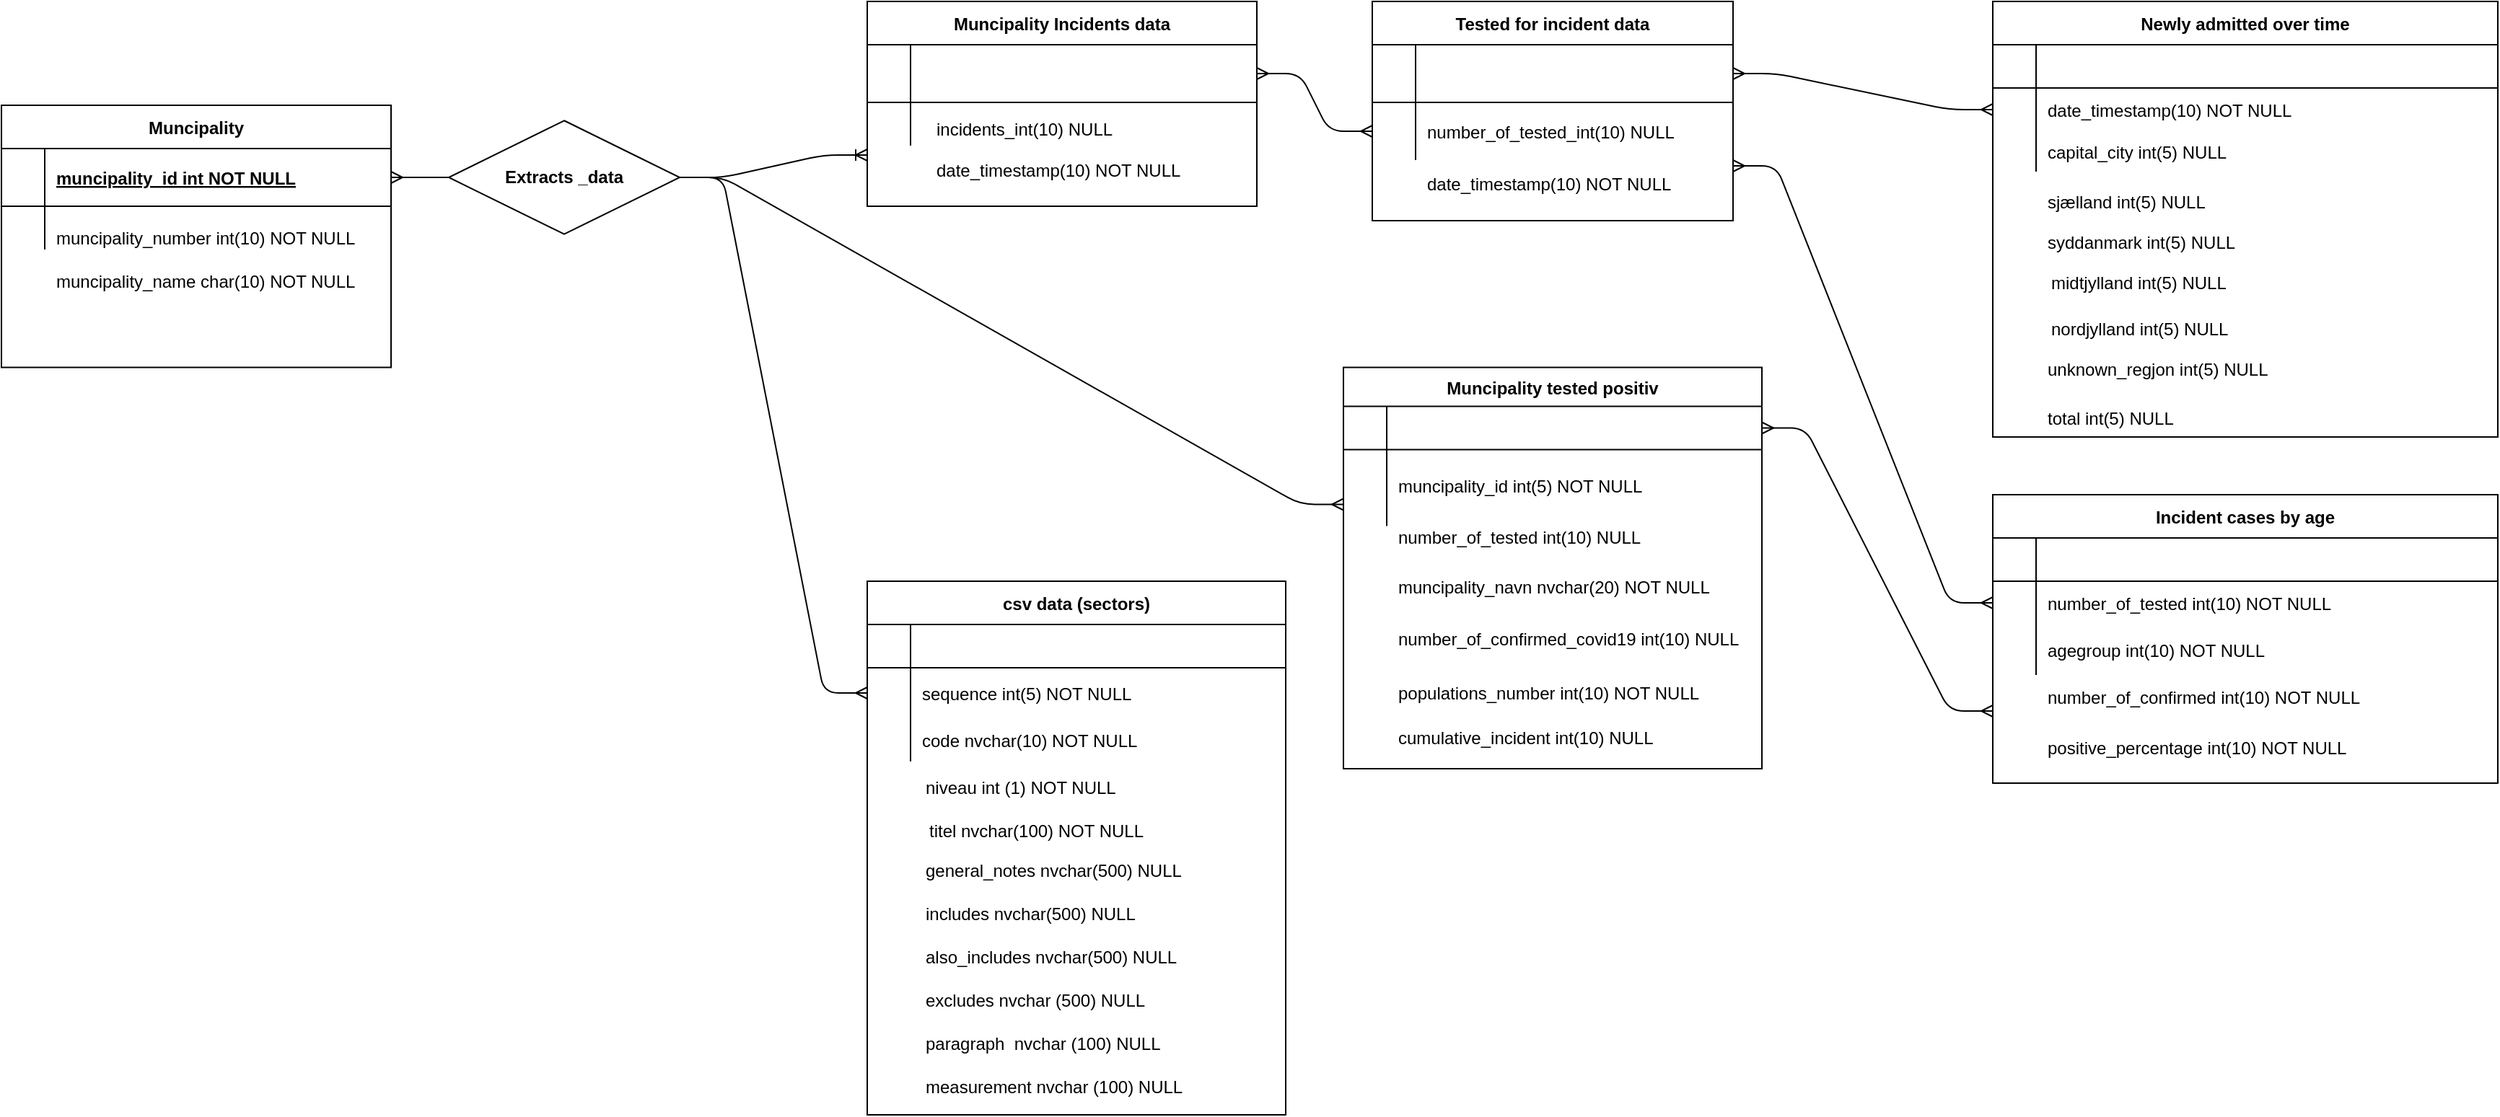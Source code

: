 <mxfile version="14.1.9" type="onedrive"><diagram id="R2lEEEUBdFMjLlhIrx00" name="Page-1"><mxGraphModel dx="2909" dy="1727" grid="1" gridSize="10" guides="1" tooltips="1" connect="1" arrows="1" fold="1" page="1" pageScale="1" pageWidth="850" pageHeight="1100" math="0" shadow="0" extFonts="Permanent Marker^https://fonts.googleapis.com/css?family=Permanent+Marker"><root><mxCell id="0"/><mxCell id="1" parent="0"/><mxCell id="C-vyLk0tnHw3VtMMgP7b-13" value="Incident cases by age" style="shape=table;startSize=30;container=1;collapsible=1;childLayout=tableLayout;fixedRows=1;rowLines=0;fontStyle=1;align=center;resizeLast=1;" parent="1" vertex="1"><mxGeometry x="340" y="-510" width="350" height="200" as="geometry"/></mxCell><mxCell id="C-vyLk0tnHw3VtMMgP7b-14" value="" style="shape=partialRectangle;collapsible=0;dropTarget=0;pointerEvents=0;fillColor=none;points=[[0,0.5],[1,0.5]];portConstraint=eastwest;top=0;left=0;right=0;bottom=1;" parent="C-vyLk0tnHw3VtMMgP7b-13" vertex="1"><mxGeometry y="30" width="350" height="30" as="geometry"/></mxCell><mxCell id="C-vyLk0tnHw3VtMMgP7b-15" value="" style="shape=partialRectangle;overflow=hidden;connectable=0;fillColor=none;top=0;left=0;bottom=0;right=0;fontStyle=1;" parent="C-vyLk0tnHw3VtMMgP7b-14" vertex="1"><mxGeometry width="30" height="30" as="geometry"/></mxCell><mxCell id="C-vyLk0tnHw3VtMMgP7b-16" value="" style="shape=partialRectangle;overflow=hidden;connectable=0;fillColor=none;top=0;left=0;bottom=0;right=0;align=left;spacingLeft=6;fontStyle=5;" parent="C-vyLk0tnHw3VtMMgP7b-14" vertex="1"><mxGeometry x="30" width="320" height="30" as="geometry"/></mxCell><mxCell id="C-vyLk0tnHw3VtMMgP7b-20" value="" style="shape=partialRectangle;collapsible=0;dropTarget=0;pointerEvents=0;fillColor=none;points=[[0,0.5],[1,0.5]];portConstraint=eastwest;top=0;left=0;right=0;bottom=0;" parent="C-vyLk0tnHw3VtMMgP7b-13" vertex="1"><mxGeometry y="60" width="350" height="30" as="geometry"/></mxCell><mxCell id="C-vyLk0tnHw3VtMMgP7b-21" value="" style="shape=partialRectangle;overflow=hidden;connectable=0;fillColor=none;top=0;left=0;bottom=0;right=0;" parent="C-vyLk0tnHw3VtMMgP7b-20" vertex="1"><mxGeometry width="30" height="30" as="geometry"/></mxCell><mxCell id="C-vyLk0tnHw3VtMMgP7b-22" value="" style="shape=partialRectangle;overflow=hidden;connectable=0;fillColor=none;top=0;left=0;bottom=0;right=0;align=left;spacingLeft=6;" parent="C-vyLk0tnHw3VtMMgP7b-20" vertex="1"><mxGeometry x="30" width="320" height="30" as="geometry"/></mxCell><mxCell id="C-vyLk0tnHw3VtMMgP7b-17" value="" style="shape=partialRectangle;collapsible=0;dropTarget=0;pointerEvents=0;fillColor=none;points=[[0,0.5],[1,0.5]];portConstraint=eastwest;top=0;left=0;right=0;bottom=0;" parent="C-vyLk0tnHw3VtMMgP7b-13" vertex="1"><mxGeometry y="90" width="350" height="35" as="geometry"/></mxCell><mxCell id="C-vyLk0tnHw3VtMMgP7b-18" value="" style="shape=partialRectangle;overflow=hidden;connectable=0;fillColor=none;top=0;left=0;bottom=0;right=0;" parent="C-vyLk0tnHw3VtMMgP7b-17" vertex="1"><mxGeometry width="30" height="35" as="geometry"/></mxCell><mxCell id="C-vyLk0tnHw3VtMMgP7b-19" value="agegroup int(10) NOT NULL" style="shape=partialRectangle;overflow=hidden;connectable=0;fillColor=none;top=0;left=0;bottom=0;right=0;align=left;spacingLeft=6;" parent="C-vyLk0tnHw3VtMMgP7b-17" vertex="1"><mxGeometry x="30" width="320" height="35" as="geometry"/></mxCell><mxCell id="ITTuelXoT0mczFN52Blq-16" value="csv data (sectors)" style="shape=table;startSize=30;container=1;collapsible=1;childLayout=tableLayout;fixedRows=1;rowLines=0;fontStyle=1;align=center;resizeLast=1;" parent="1" vertex="1"><mxGeometry x="-440" y="-450" width="290" height="370" as="geometry"><mxRectangle x="590" y="-625" width="190" height="30" as="alternateBounds"/></mxGeometry></mxCell><mxCell id="ITTuelXoT0mczFN52Blq-17" value="" style="shape=partialRectangle;collapsible=0;dropTarget=0;pointerEvents=0;fillColor=none;points=[[0,0.5],[1,0.5]];portConstraint=eastwest;top=0;left=0;right=0;bottom=1;" parent="ITTuelXoT0mczFN52Blq-16" vertex="1"><mxGeometry y="30" width="290" height="30" as="geometry"/></mxCell><mxCell id="ITTuelXoT0mczFN52Blq-18" value="" style="shape=partialRectangle;overflow=hidden;connectable=0;fillColor=none;top=0;left=0;bottom=0;right=0;fontStyle=1;" parent="ITTuelXoT0mczFN52Blq-17" vertex="1"><mxGeometry width="30" height="30" as="geometry"/></mxCell><mxCell id="ITTuelXoT0mczFN52Blq-19" value="" style="shape=partialRectangle;overflow=hidden;connectable=0;fillColor=none;top=0;left=0;bottom=0;right=0;align=left;spacingLeft=6;fontStyle=5;" parent="ITTuelXoT0mczFN52Blq-17" vertex="1"><mxGeometry x="30" width="260" height="30" as="geometry"/></mxCell><mxCell id="ITTuelXoT0mczFN52Blq-20" value="" style="shape=partialRectangle;collapsible=0;dropTarget=0;pointerEvents=0;fillColor=none;points=[[0,0.5],[1,0.5]];portConstraint=eastwest;top=0;left=0;right=0;bottom=0;" parent="ITTuelXoT0mczFN52Blq-16" vertex="1"><mxGeometry y="60" width="290" height="35" as="geometry"/></mxCell><mxCell id="ITTuelXoT0mczFN52Blq-21" value="" style="shape=partialRectangle;overflow=hidden;connectable=0;fillColor=none;top=0;left=0;bottom=0;right=0;" parent="ITTuelXoT0mczFN52Blq-20" vertex="1"><mxGeometry width="30" height="35" as="geometry"/></mxCell><mxCell id="ITTuelXoT0mczFN52Blq-22" value="sequence int(5) NOT NULL" style="shape=partialRectangle;overflow=hidden;connectable=0;fillColor=none;top=0;left=0;bottom=0;right=0;align=left;spacingLeft=6;" parent="ITTuelXoT0mczFN52Blq-20" vertex="1"><mxGeometry x="30" width="260" height="35" as="geometry"/></mxCell><mxCell id="ITTuelXoT0mczFN52Blq-23" value="" style="shape=partialRectangle;collapsible=0;dropTarget=0;pointerEvents=0;fillColor=none;points=[[0,0.5],[1,0.5]];portConstraint=eastwest;top=0;left=0;right=0;bottom=0;" parent="ITTuelXoT0mczFN52Blq-16" vertex="1"><mxGeometry y="95" width="290" height="30" as="geometry"/></mxCell><mxCell id="ITTuelXoT0mczFN52Blq-24" value="" style="shape=partialRectangle;overflow=hidden;connectable=0;fillColor=none;top=0;left=0;bottom=0;right=0;" parent="ITTuelXoT0mczFN52Blq-23" vertex="1"><mxGeometry width="30" height="30" as="geometry"/></mxCell><mxCell id="ITTuelXoT0mczFN52Blq-25" value="code nvchar(10) NOT NULL" style="shape=partialRectangle;overflow=hidden;connectable=0;fillColor=none;top=0;left=0;bottom=0;right=0;align=left;spacingLeft=6;" parent="ITTuelXoT0mczFN52Blq-23" vertex="1"><mxGeometry x="30" width="260" height="30" as="geometry"/></mxCell><mxCell id="ITTuelXoT0mczFN52Blq-36" value="Muncipality Incidents data" style="shape=table;startSize=30;container=1;collapsible=1;childLayout=tableLayout;fixedRows=1;rowLines=0;fontStyle=1;align=center;resizeLast=1;" parent="1" vertex="1"><mxGeometry x="-440" y="-852" width="270" height="142" as="geometry"/></mxCell><mxCell id="ITTuelXoT0mczFN52Blq-37" value="" style="shape=partialRectangle;collapsible=0;dropTarget=0;pointerEvents=0;fillColor=none;points=[[0,0.5],[1,0.5]];portConstraint=eastwest;top=0;left=0;right=0;bottom=1;" parent="ITTuelXoT0mczFN52Blq-36" vertex="1"><mxGeometry y="30" width="270" height="40" as="geometry"/></mxCell><mxCell id="ITTuelXoT0mczFN52Blq-38" value="" style="shape=partialRectangle;overflow=hidden;connectable=0;fillColor=none;top=0;left=0;bottom=0;right=0;fontStyle=1;" parent="ITTuelXoT0mczFN52Blq-37" vertex="1"><mxGeometry width="30" height="40" as="geometry"/></mxCell><mxCell id="ITTuelXoT0mczFN52Blq-39" value="" style="shape=partialRectangle;overflow=hidden;connectable=0;fillColor=none;top=0;left=0;bottom=0;right=0;align=left;spacingLeft=6;fontStyle=5;" parent="ITTuelXoT0mczFN52Blq-37" vertex="1"><mxGeometry x="30" width="240" height="40" as="geometry"/></mxCell><mxCell id="ITTuelXoT0mczFN52Blq-40" value="" style="shape=partialRectangle;collapsible=0;dropTarget=0;pointerEvents=0;fillColor=none;points=[[0,0.5],[1,0.5]];portConstraint=eastwest;top=0;left=0;right=0;bottom=0;" parent="ITTuelXoT0mczFN52Blq-36" vertex="1"><mxGeometry y="70" width="270" height="30" as="geometry"/></mxCell><mxCell id="ITTuelXoT0mczFN52Blq-41" value="" style="shape=partialRectangle;overflow=hidden;connectable=0;fillColor=none;top=0;left=0;bottom=0;right=0;" parent="ITTuelXoT0mczFN52Blq-40" vertex="1"><mxGeometry width="30" height="30" as="geometry"/></mxCell><mxCell id="ITTuelXoT0mczFN52Blq-42" value="" style="shape=partialRectangle;overflow=hidden;connectable=0;fillColor=none;top=0;left=0;bottom=0;right=0;align=left;spacingLeft=6;" parent="ITTuelXoT0mczFN52Blq-40" vertex="1"><mxGeometry x="30" width="240" height="30" as="geometry"/></mxCell><mxCell id="ITTuelXoT0mczFN52Blq-46" value="Muncipality tested positiv" style="shape=table;startSize=27;container=1;collapsible=1;childLayout=tableLayout;fixedRows=1;rowLines=0;fontStyle=1;align=center;resizeLast=1;" parent="1" vertex="1"><mxGeometry x="-110" y="-598.25" width="290" height="278.25" as="geometry"/></mxCell><mxCell id="ITTuelXoT0mczFN52Blq-47" value="" style="shape=partialRectangle;collapsible=0;dropTarget=0;pointerEvents=0;fillColor=none;points=[[0,0.5],[1,0.5]];portConstraint=eastwest;top=0;left=0;right=0;bottom=1;" parent="ITTuelXoT0mczFN52Blq-46" vertex="1"><mxGeometry y="27" width="290" height="30" as="geometry"/></mxCell><mxCell id="ITTuelXoT0mczFN52Blq-48" value="" style="shape=partialRectangle;overflow=hidden;connectable=0;fillColor=none;top=0;left=0;bottom=0;right=0;fontStyle=1;" parent="ITTuelXoT0mczFN52Blq-47" vertex="1"><mxGeometry width="30" height="30" as="geometry"/></mxCell><mxCell id="ITTuelXoT0mczFN52Blq-49" value="" style="shape=partialRectangle;overflow=hidden;connectable=0;fillColor=none;top=0;left=0;bottom=0;right=0;align=left;spacingLeft=6;fontStyle=5;" parent="ITTuelXoT0mczFN52Blq-47" vertex="1"><mxGeometry x="30" width="260" height="30" as="geometry"/></mxCell><mxCell id="ITTuelXoT0mczFN52Blq-53" value="" style="shape=partialRectangle;collapsible=0;dropTarget=0;pointerEvents=0;fillColor=none;points=[[0,0.5],[1,0.5]];portConstraint=eastwest;top=0;left=0;right=0;bottom=0;" parent="ITTuelXoT0mczFN52Blq-46" vertex="1"><mxGeometry y="57" width="290" height="23" as="geometry"/></mxCell><mxCell id="ITTuelXoT0mczFN52Blq-54" value="" style="shape=partialRectangle;overflow=hidden;connectable=0;fillColor=none;top=0;left=0;bottom=0;right=0;" parent="ITTuelXoT0mczFN52Blq-53" vertex="1"><mxGeometry width="30" height="23" as="geometry"/></mxCell><mxCell id="ITTuelXoT0mczFN52Blq-55" value="" style="shape=partialRectangle;overflow=hidden;connectable=0;fillColor=none;top=0;left=0;bottom=0;right=0;align=left;spacingLeft=6;" parent="ITTuelXoT0mczFN52Blq-53" vertex="1"><mxGeometry x="30" width="260" height="23" as="geometry"/></mxCell><mxCell id="ITTuelXoT0mczFN52Blq-50" value="" style="shape=partialRectangle;collapsible=0;dropTarget=0;pointerEvents=0;fillColor=none;points=[[0,0.5],[1,0.5]];portConstraint=eastwest;top=0;left=0;right=0;bottom=0;" parent="ITTuelXoT0mczFN52Blq-46" vertex="1"><mxGeometry y="80" width="290" height="30" as="geometry"/></mxCell><mxCell id="ITTuelXoT0mczFN52Blq-51" value="" style="shape=partialRectangle;overflow=hidden;connectable=0;fillColor=none;top=0;left=0;bottom=0;right=0;" parent="ITTuelXoT0mczFN52Blq-50" vertex="1"><mxGeometry width="30" height="30" as="geometry"/></mxCell><mxCell id="ITTuelXoT0mczFN52Blq-52" value="" style="shape=partialRectangle;overflow=hidden;connectable=0;fillColor=none;top=0;left=0;bottom=0;right=0;align=left;spacingLeft=6;" parent="ITTuelXoT0mczFN52Blq-50" vertex="1"><mxGeometry x="30" width="260" height="30" as="geometry"/></mxCell><mxCell id="ITTuelXoT0mczFN52Blq-56" value="Tested for incident data" style="shape=table;startSize=30;container=1;collapsible=1;childLayout=tableLayout;fixedRows=1;rowLines=0;fontStyle=1;align=center;resizeLast=1;" parent="1" vertex="1"><mxGeometry x="-90" y="-852" width="250" height="152" as="geometry"><mxRectangle x="590" y="-220" width="250" height="30" as="alternateBounds"/></mxGeometry></mxCell><mxCell id="ITTuelXoT0mczFN52Blq-57" value="" style="shape=partialRectangle;collapsible=0;dropTarget=0;pointerEvents=0;fillColor=none;points=[[0,0.5],[1,0.5]];portConstraint=eastwest;top=0;left=0;right=0;bottom=1;" parent="ITTuelXoT0mczFN52Blq-56" vertex="1"><mxGeometry y="30" width="250" height="40" as="geometry"/></mxCell><mxCell id="ITTuelXoT0mczFN52Blq-58" value="" style="shape=partialRectangle;overflow=hidden;connectable=0;fillColor=none;top=0;left=0;bottom=0;right=0;fontStyle=1;" parent="ITTuelXoT0mczFN52Blq-57" vertex="1"><mxGeometry width="30" height="40" as="geometry"/></mxCell><mxCell id="ITTuelXoT0mczFN52Blq-59" value="" style="shape=partialRectangle;overflow=hidden;connectable=0;fillColor=none;top=0;left=0;bottom=0;right=0;align=left;spacingLeft=6;fontStyle=5;" parent="ITTuelXoT0mczFN52Blq-57" vertex="1"><mxGeometry x="30" width="220" height="40" as="geometry"/></mxCell><mxCell id="ITTuelXoT0mczFN52Blq-60" value="" style="shape=partialRectangle;collapsible=0;dropTarget=0;pointerEvents=0;fillColor=none;points=[[0,0.5],[1,0.5]];portConstraint=eastwest;top=0;left=0;right=0;bottom=0;" parent="ITTuelXoT0mczFN52Blq-56" vertex="1"><mxGeometry y="70" width="250" height="40" as="geometry"/></mxCell><mxCell id="ITTuelXoT0mczFN52Blq-61" value="" style="shape=partialRectangle;overflow=hidden;connectable=0;fillColor=none;top=0;left=0;bottom=0;right=0;" parent="ITTuelXoT0mczFN52Blq-60" vertex="1"><mxGeometry width="30" height="40" as="geometry"/></mxCell><mxCell id="ITTuelXoT0mczFN52Blq-62" value="number_of_tested_int(10) NULL" style="shape=partialRectangle;overflow=hidden;connectable=0;fillColor=none;top=0;left=0;bottom=0;right=0;align=left;spacingLeft=6;" parent="ITTuelXoT0mczFN52Blq-60" vertex="1"><mxGeometry x="30" width="220" height="40" as="geometry"/></mxCell><mxCell id="ITTuelXoT0mczFN52Blq-66" value="Newly admitted over time" style="shape=table;startSize=30;container=1;collapsible=1;childLayout=tableLayout;fixedRows=1;rowLines=0;fontStyle=1;align=center;resizeLast=1;" parent="1" vertex="1"><mxGeometry x="340" y="-852" width="350" height="302" as="geometry"/></mxCell><mxCell id="ITTuelXoT0mczFN52Blq-67" value="" style="shape=partialRectangle;collapsible=0;dropTarget=0;pointerEvents=0;fillColor=none;points=[[0,0.5],[1,0.5]];portConstraint=eastwest;top=0;left=0;right=0;bottom=1;" parent="ITTuelXoT0mczFN52Blq-66" vertex="1"><mxGeometry y="30" width="350" height="30" as="geometry"/></mxCell><mxCell id="ITTuelXoT0mczFN52Blq-68" value="" style="shape=partialRectangle;overflow=hidden;connectable=0;fillColor=none;top=0;left=0;bottom=0;right=0;fontStyle=1;" parent="ITTuelXoT0mczFN52Blq-67" vertex="1"><mxGeometry width="30" height="30" as="geometry"/></mxCell><mxCell id="ITTuelXoT0mczFN52Blq-69" value="" style="shape=partialRectangle;overflow=hidden;connectable=0;fillColor=none;top=0;left=0;bottom=0;right=0;align=left;spacingLeft=6;fontStyle=5;" parent="ITTuelXoT0mczFN52Blq-67" vertex="1"><mxGeometry x="30" width="320" height="30" as="geometry"/></mxCell><mxCell id="ITTuelXoT0mczFN52Blq-70" value="" style="shape=partialRectangle;collapsible=0;dropTarget=0;pointerEvents=0;fillColor=none;points=[[0,0.5],[1,0.5]];portConstraint=eastwest;top=0;left=0;right=0;bottom=0;" parent="ITTuelXoT0mczFN52Blq-66" vertex="1"><mxGeometry y="60" width="350" height="30" as="geometry"/></mxCell><mxCell id="ITTuelXoT0mczFN52Blq-71" value="" style="shape=partialRectangle;overflow=hidden;connectable=0;fillColor=none;top=0;left=0;bottom=0;right=0;" parent="ITTuelXoT0mczFN52Blq-70" vertex="1"><mxGeometry width="30" height="30" as="geometry"/></mxCell><mxCell id="ITTuelXoT0mczFN52Blq-72" value="date_timestamp(10) NOT NULL" style="shape=partialRectangle;overflow=hidden;connectable=0;fillColor=none;top=0;left=0;bottom=0;right=0;align=left;spacingLeft=6;" parent="ITTuelXoT0mczFN52Blq-70" vertex="1"><mxGeometry x="30" width="320" height="30" as="geometry"/></mxCell><mxCell id="ITTuelXoT0mczFN52Blq-73" value="" style="shape=partialRectangle;collapsible=0;dropTarget=0;pointerEvents=0;fillColor=none;points=[[0,0.5],[1,0.5]];portConstraint=eastwest;top=0;left=0;right=0;bottom=0;" parent="ITTuelXoT0mczFN52Blq-66" vertex="1"><mxGeometry y="90" width="350" height="28" as="geometry"/></mxCell><mxCell id="ITTuelXoT0mczFN52Blq-74" value="" style="shape=partialRectangle;overflow=hidden;connectable=0;fillColor=none;top=0;left=0;bottom=0;right=0;" parent="ITTuelXoT0mczFN52Blq-73" vertex="1"><mxGeometry width="30" height="28" as="geometry"/></mxCell><mxCell id="ITTuelXoT0mczFN52Blq-75" value="capital_city int(5) NULL" style="shape=partialRectangle;overflow=hidden;connectable=0;fillColor=none;top=0;left=0;bottom=0;right=0;align=left;spacingLeft=6;" parent="ITTuelXoT0mczFN52Blq-73" vertex="1"><mxGeometry x="30" width="320" height="28" as="geometry"/></mxCell><mxCell id="ITTuelXoT0mczFN52Blq-116" value="number_of_confirmed int(10) NOT NULL" style="shape=partialRectangle;overflow=hidden;connectable=0;fillColor=none;top=0;left=0;bottom=0;right=0;align=left;spacingLeft=6;" parent="1" vertex="1"><mxGeometry x="370" y="-385" width="270" height="30" as="geometry"/></mxCell><mxCell id="ITTuelXoT0mczFN52Blq-117" value="number_of_tested int(10) NOT NULL" style="shape=partialRectangle;overflow=hidden;connectable=0;fillColor=none;top=0;left=0;bottom=0;right=0;align=left;spacingLeft=6;" parent="1" vertex="1"><mxGeometry x="370" y="-450" width="270" height="30" as="geometry"/></mxCell><mxCell id="ITTuelXoT0mczFN52Blq-118" value="positive_percentage int(10) NOT NULL" style="shape=partialRectangle;overflow=hidden;connectable=0;fillColor=none;top=0;left=0;bottom=0;right=0;align=left;spacingLeft=6;" parent="1" vertex="1"><mxGeometry x="370" y="-350" width="270" height="30" as="geometry"/></mxCell><mxCell id="ITTuelXoT0mczFN52Blq-133" value="niveau int (1) NOT NULL" style="shape=partialRectangle;overflow=hidden;connectable=0;fillColor=none;top=0;left=0;bottom=0;right=0;align=left;spacingLeft=6;" parent="1" vertex="1"><mxGeometry x="-407.5" y="-325" width="237.5" height="35" as="geometry"/></mxCell><mxCell id="ITTuelXoT0mczFN52Blq-134" value="titel nvchar(100) NOT NULL" style="shape=partialRectangle;overflow=hidden;connectable=0;fillColor=none;top=0;left=0;bottom=0;right=0;align=left;spacingLeft=6;" parent="1" vertex="1"><mxGeometry x="-405" y="-295" width="245" height="35" as="geometry"/></mxCell><mxCell id="ITTuelXoT0mczFN52Blq-135" value="general_notes nvchar(500) NULL" style="shape=partialRectangle;overflow=hidden;connectable=0;fillColor=none;top=0;left=0;bottom=0;right=0;align=left;spacingLeft=6;" parent="1" vertex="1"><mxGeometry x="-407.5" y="-265" width="275" height="30" as="geometry"/></mxCell><mxCell id="ITTuelXoT0mczFN52Blq-136" value="includes nvchar(500) NULL" style="shape=partialRectangle;overflow=hidden;connectable=0;fillColor=none;top=0;left=0;bottom=0;right=0;align=left;spacingLeft=6;" parent="1" vertex="1"><mxGeometry x="-407.5" y="-235" width="275" height="30" as="geometry"/></mxCell><mxCell id="ITTuelXoT0mczFN52Blq-137" value="also_includes nvchar(500) NULL" style="shape=partialRectangle;overflow=hidden;connectable=0;fillColor=none;top=0;left=0;bottom=0;right=0;align=left;spacingLeft=6;" parent="1" vertex="1"><mxGeometry x="-407.5" y="-205" width="275" height="30" as="geometry"/></mxCell><mxCell id="ITTuelXoT0mczFN52Blq-138" value="excludes nvchar (500) NULL" style="shape=partialRectangle;overflow=hidden;connectable=0;fillColor=none;top=0;left=0;bottom=0;right=0;align=left;spacingLeft=6;" parent="1" vertex="1"><mxGeometry x="-407.5" y="-175" width="275" height="30" as="geometry"/></mxCell><mxCell id="ITTuelXoT0mczFN52Blq-139" value="paragraph  nvchar (100) NULL" style="shape=partialRectangle;overflow=hidden;connectable=0;fillColor=none;top=0;left=0;bottom=0;right=0;align=left;spacingLeft=6;" parent="1" vertex="1"><mxGeometry x="-407.5" y="-145" width="275" height="30" as="geometry"/></mxCell><mxCell id="ITTuelXoT0mczFN52Blq-140" value="measurement nvchar (100) NULL" style="shape=partialRectangle;overflow=hidden;connectable=0;fillColor=none;top=0;left=0;bottom=0;right=0;align=left;spacingLeft=6;" parent="1" vertex="1"><mxGeometry x="-407.5" y="-115" width="275" height="30" as="geometry"/></mxCell><mxCell id="ITTuelXoT0mczFN52Blq-141" value="number_of_tested int(10) NULL" style="shape=partialRectangle;overflow=hidden;connectable=0;fillColor=none;top=0;left=0;bottom=0;right=0;align=left;spacingLeft=6;" parent="1" vertex="1"><mxGeometry x="-80" y="-492" width="240" height="22" as="geometry"/></mxCell><mxCell id="ITTuelXoT0mczFN52Blq-142" value="number_of_confirmed_covid19 int(10) NULL" style="shape=partialRectangle;overflow=hidden;connectable=0;fillColor=none;top=0;left=0;bottom=0;right=0;align=left;spacingLeft=6;" parent="1" vertex="1"><mxGeometry x="-80" y="-423.25" width="260" height="25" as="geometry"/></mxCell><mxCell id="ITTuelXoT0mczFN52Blq-143" value="populations_number int(10) NOT NULL" style="shape=partialRectangle;overflow=hidden;connectable=0;fillColor=none;top=0;left=0;bottom=0;right=0;align=left;spacingLeft=6;" parent="1" vertex="1"><mxGeometry x="-80" y="-388.25" width="260" height="30" as="geometry"/></mxCell><mxCell id="ITTuelXoT0mczFN52Blq-144" value="cumulative_incident int(10) NULL " style="shape=partialRectangle;overflow=hidden;connectable=0;fillColor=none;top=0;left=0;bottom=0;right=0;align=left;spacingLeft=6;" parent="1" vertex="1"><mxGeometry x="-80" y="-355.75" width="260" height="27.5" as="geometry"/></mxCell><mxCell id="ITTuelXoT0mczFN52Blq-145" value="sjælland int(5) NULL" style="shape=partialRectangle;overflow=hidden;connectable=0;fillColor=none;top=0;left=0;bottom=0;right=0;align=left;spacingLeft=6;" parent="1" vertex="1"><mxGeometry x="370" y="-727.5" width="310" height="28" as="geometry"/></mxCell><mxCell id="ITTuelXoT0mczFN52Blq-146" value="syddanmark int(5) NULL" style="shape=partialRectangle;overflow=hidden;connectable=0;fillColor=none;top=0;left=0;bottom=0;right=0;align=left;spacingLeft=6;" parent="1" vertex="1"><mxGeometry x="370" y="-699.5" width="310" height="28" as="geometry"/></mxCell><mxCell id="ITTuelXoT0mczFN52Blq-147" value="midtjylland int(5) NULL" style="shape=partialRectangle;overflow=hidden;connectable=0;fillColor=none;top=0;left=0;bottom=0;right=0;align=left;spacingLeft=6;" parent="1" vertex="1"><mxGeometry x="372.5" y="-671.5" width="310" height="28" as="geometry"/></mxCell><mxCell id="ITTuelXoT0mczFN52Blq-149" value="nordjylland int(5) NULL" style="shape=partialRectangle;overflow=hidden;connectable=0;fillColor=none;top=0;left=0;bottom=0;right=0;align=left;spacingLeft=6;" parent="1" vertex="1"><mxGeometry x="372.5" y="-639.5" width="310" height="28" as="geometry"/></mxCell><mxCell id="ITTuelXoT0mczFN52Blq-150" value="unknown_regjon int(5) NULL" style="shape=partialRectangle;overflow=hidden;connectable=0;fillColor=none;top=0;left=0;bottom=0;right=0;align=left;spacingLeft=6;" parent="1" vertex="1"><mxGeometry x="370" y="-611.5" width="310" height="28" as="geometry"/></mxCell><mxCell id="ITTuelXoT0mczFN52Blq-151" value="total int(5) NULL" style="shape=partialRectangle;overflow=hidden;connectable=0;fillColor=none;top=0;left=0;bottom=0;right=0;align=left;spacingLeft=6;" parent="1" vertex="1"><mxGeometry x="370" y="-577.5" width="310" height="28" as="geometry"/></mxCell><mxCell id="KDCoalDi3vaCXtDOWXOj-1" value="incidents_int(10) NULL" style="shape=partialRectangle;overflow=hidden;connectable=0;fillColor=none;top=0;left=0;bottom=0;right=0;align=left;spacingLeft=6;" parent="1" vertex="1"><mxGeometry x="-400" y="-778.25" width="210" height="28.25" as="geometry"/></mxCell><mxCell id="KDCoalDi3vaCXtDOWXOj-2" value="date_timestamp(10) NOT NULL" style="shape=partialRectangle;overflow=hidden;connectable=0;fillColor=none;top=0;left=0;bottom=0;right=0;align=left;spacingLeft=6;" parent="1" vertex="1"><mxGeometry x="-400" y="-750.75" width="220" height="30.75" as="geometry"/></mxCell><mxCell id="KDCoalDi3vaCXtDOWXOj-3" value="Muncipality" style="shape=table;startSize=30;container=1;collapsible=1;childLayout=tableLayout;fixedRows=1;rowLines=0;fontStyle=1;align=center;resizeLast=1;" parent="1" vertex="1"><mxGeometry x="-1040" y="-780" width="270" height="181.75" as="geometry"/></mxCell><mxCell id="KDCoalDi3vaCXtDOWXOj-4" value="" style="shape=partialRectangle;collapsible=0;dropTarget=0;pointerEvents=0;fillColor=none;points=[[0,0.5],[1,0.5]];portConstraint=eastwest;top=0;left=0;right=0;bottom=1;" parent="KDCoalDi3vaCXtDOWXOj-3" vertex="1"><mxGeometry y="30" width="270" height="40" as="geometry"/></mxCell><mxCell id="KDCoalDi3vaCXtDOWXOj-5" value="" style="shape=partialRectangle;overflow=hidden;connectable=0;fillColor=none;top=0;left=0;bottom=0;right=0;fontStyle=1;" parent="KDCoalDi3vaCXtDOWXOj-4" vertex="1"><mxGeometry width="30" height="40" as="geometry"/></mxCell><mxCell id="KDCoalDi3vaCXtDOWXOj-6" value="muncipality_id int NOT NULL " style="shape=partialRectangle;overflow=hidden;connectable=0;fillColor=none;top=0;left=0;bottom=0;right=0;align=left;spacingLeft=6;fontStyle=5;" parent="KDCoalDi3vaCXtDOWXOj-4" vertex="1"><mxGeometry x="30" width="240" height="40" as="geometry"/></mxCell><mxCell id="KDCoalDi3vaCXtDOWXOj-7" value="" style="shape=partialRectangle;collapsible=0;dropTarget=0;pointerEvents=0;fillColor=none;points=[[0,0.5],[1,0.5]];portConstraint=eastwest;top=0;left=0;right=0;bottom=0;" parent="KDCoalDi3vaCXtDOWXOj-3" vertex="1"><mxGeometry y="70" width="270" height="30" as="geometry"/></mxCell><mxCell id="KDCoalDi3vaCXtDOWXOj-8" value="" style="shape=partialRectangle;overflow=hidden;connectable=0;fillColor=none;top=0;left=0;bottom=0;right=0;" parent="KDCoalDi3vaCXtDOWXOj-7" vertex="1"><mxGeometry width="30" height="30" as="geometry"/></mxCell><mxCell id="KDCoalDi3vaCXtDOWXOj-9" value="" style="shape=partialRectangle;overflow=hidden;connectable=0;fillColor=none;top=0;left=0;bottom=0;right=0;align=left;spacingLeft=6;" parent="KDCoalDi3vaCXtDOWXOj-7" vertex="1"><mxGeometry x="30" width="240" height="30" as="geometry"/></mxCell><mxCell id="KDCoalDi3vaCXtDOWXOj-10" value="muncipality_number int(10) NOT NULL" style="shape=partialRectangle;overflow=hidden;connectable=0;fillColor=none;top=0;left=0;bottom=0;right=0;align=left;spacingLeft=6;" parent="1" vertex="1"><mxGeometry x="-1010" y="-707.5" width="220" height="37.5" as="geometry"/></mxCell><mxCell id="KDCoalDi3vaCXtDOWXOj-11" value="muncipality_name char(10) NOT NULL" style="shape=partialRectangle;overflow=hidden;connectable=0;fillColor=none;top=0;left=0;bottom=0;right=0;align=left;spacingLeft=6;" parent="1" vertex="1"><mxGeometry x="-1010" y="-677.5" width="220" height="37.5" as="geometry"/></mxCell><mxCell id="iiuNpLhefWFj8TiPxFnM-1" value="date_timestamp(10) NOT NULL" style="shape=partialRectangle;overflow=hidden;connectable=0;fillColor=none;top=0;left=0;bottom=0;right=0;align=left;spacingLeft=6;" parent="1" vertex="1"><mxGeometry x="-60" y="-742" width="200" height="32" as="geometry"/></mxCell><mxCell id="iiuNpLhefWFj8TiPxFnM-5" value="&lt;b&gt;Extracts _data&lt;/b&gt;" style="shape=rhombus;perimeter=rhombusPerimeter;whiteSpace=wrap;html=1;align=center;" parent="1" vertex="1"><mxGeometry x="-730" y="-769.37" width="160" height="78.75" as="geometry"/></mxCell><mxCell id="iiuNpLhefWFj8TiPxFnM-12" value="" style="edgeStyle=entityRelationEdgeStyle;fontSize=12;html=1;endArrow=ERoneToMany;exitX=1;exitY=0.5;exitDx=0;exitDy=0;entryX=0;entryY=0.75;entryDx=0;entryDy=0;" parent="1" source="iiuNpLhefWFj8TiPxFnM-5" target="ITTuelXoT0mczFN52Blq-36" edge="1"><mxGeometry width="100" height="100" relative="1" as="geometry"><mxPoint x="-290" y="-130" as="sourcePoint"/><mxPoint x="-445" y="-800" as="targetPoint"/></mxGeometry></mxCell><mxCell id="iiuNpLhefWFj8TiPxFnM-17" value="" style="edgeStyle=entityRelationEdgeStyle;fontSize=12;html=1;endArrow=ERmany;exitX=1;exitY=0.5;exitDx=0;exitDy=0;entryX=0;entryY=0.5;entryDx=0;entryDy=0;" parent="1" source="iiuNpLhefWFj8TiPxFnM-5" target="ITTuelXoT0mczFN52Blq-20" edge="1"><mxGeometry width="100" height="100" relative="1" as="geometry"><mxPoint x="-280" y="-118.75" as="sourcePoint"/><mxPoint x="-120" y="124.0" as="targetPoint"/></mxGeometry></mxCell><mxCell id="_Nxv5SKX499Keu6ILKB0-1" value="muncipality_navn nvchar(20) NOT NULL" style="shape=partialRectangle;overflow=hidden;connectable=0;fillColor=none;top=0;left=0;bottom=0;right=0;align=left;spacingLeft=6;" parent="1" vertex="1"><mxGeometry x="-80" y="-463.25" width="250" height="33.25" as="geometry"/></mxCell><mxCell id="_Nxv5SKX499Keu6ILKB0-3" value="" style="edgeStyle=entityRelationEdgeStyle;fontSize=12;html=1;endArrow=ERmany;exitX=1;exitY=0.5;exitDx=0;exitDy=0;entryX=0;entryY=0.5;entryDx=0;entryDy=0;" parent="1" source="iiuNpLhefWFj8TiPxFnM-5" target="ITTuelXoT0mczFN52Blq-50" edge="1"><mxGeometry width="100" height="100" relative="1" as="geometry"><mxPoint x="-130.0" y="-643.5" as="sourcePoint"/><mxPoint x="-40.0" y="-348.5" as="targetPoint"/></mxGeometry></mxCell><mxCell id="_Nxv5SKX499Keu6ILKB0-5" value="muncipality_id int(5) NOT NULL" style="shape=partialRectangle;overflow=hidden;connectable=0;fillColor=none;top=0;left=0;bottom=0;right=0;align=left;spacingLeft=6;" parent="1" vertex="1"><mxGeometry x="-80" y="-533.25" width="240" height="33.25" as="geometry"/></mxCell><mxCell id="_Nxv5SKX499Keu6ILKB0-6" value="" style="edgeStyle=entityRelationEdgeStyle;fontSize=12;html=1;endArrow=ERmany;startArrow=ERmany;entryX=0;entryY=0.5;entryDx=0;entryDy=0;exitX=1;exitY=0.75;exitDx=0;exitDy=0;" parent="1" source="ITTuelXoT0mczFN52Blq-56" target="C-vyLk0tnHw3VtMMgP7b-20" edge="1"><mxGeometry width="100" height="100" relative="1" as="geometry"><mxPoint x="230" y="-583.5" as="sourcePoint"/><mxPoint x="330" y="-683.5" as="targetPoint"/></mxGeometry></mxCell><mxCell id="_Nxv5SKX499Keu6ILKB0-7" value="" style="edgeStyle=entityRelationEdgeStyle;fontSize=12;html=1;endArrow=ERmany;startArrow=ERmany;exitX=1;exitY=0.5;exitDx=0;exitDy=0;entryX=0;entryY=0.5;entryDx=0;entryDy=0;" parent="1" source="ITTuelXoT0mczFN52Blq-37" target="ITTuelXoT0mczFN52Blq-60" edge="1"><mxGeometry width="100" height="100" relative="1" as="geometry"><mxPoint x="-60" y="-652" as="sourcePoint"/><mxPoint x="50" y="-762" as="targetPoint"/></mxGeometry></mxCell><mxCell id="_Nxv5SKX499Keu6ILKB0-8" value="" style="edgeStyle=entityRelationEdgeStyle;fontSize=12;html=1;endArrow=ERmany;startArrow=ERmany;entryX=0;entryY=0.5;entryDx=0;entryDy=0;exitX=1;exitY=0.5;exitDx=0;exitDy=0;" parent="1" source="ITTuelXoT0mczFN52Blq-57" target="ITTuelXoT0mczFN52Blq-70" edge="1"><mxGeometry width="100" height="100" relative="1" as="geometry"><mxPoint x="320.0" y="-792" as="sourcePoint"/><mxPoint x="410.0" y="-752" as="targetPoint"/></mxGeometry></mxCell><mxCell id="_Nxv5SKX499Keu6ILKB0-9" value="" style="edgeStyle=entityRelationEdgeStyle;fontSize=12;html=1;endArrow=ERmany;startArrow=ERmany;entryX=0;entryY=0.75;entryDx=0;entryDy=0;exitX=1;exitY=0.5;exitDx=0;exitDy=0;" parent="1" source="ITTuelXoT0mczFN52Blq-47" target="C-vyLk0tnHw3VtMMgP7b-13" edge="1"><mxGeometry width="100" height="100" relative="1" as="geometry"><mxPoint x="390.0" y="-275" as="sourcePoint"/><mxPoint x="480.0" y="-235" as="targetPoint"/></mxGeometry></mxCell><mxCell id="_Nxv5SKX499Keu6ILKB0-10" value="" style="edgeStyle=entityRelationEdgeStyle;fontSize=12;html=1;endArrow=ERmany;entryX=1;entryY=0.5;entryDx=0;entryDy=0;exitX=0;exitY=0.5;exitDx=0;exitDy=0;" parent="1" source="iiuNpLhefWFj8TiPxFnM-5" target="KDCoalDi3vaCXtDOWXOj-4" edge="1"><mxGeometry width="100" height="100" relative="1" as="geometry"><mxPoint x="-700" y="-540" as="sourcePoint"/><mxPoint x="-600" y="-640" as="targetPoint"/></mxGeometry></mxCell></root></mxGraphModel></diagram></mxfile>